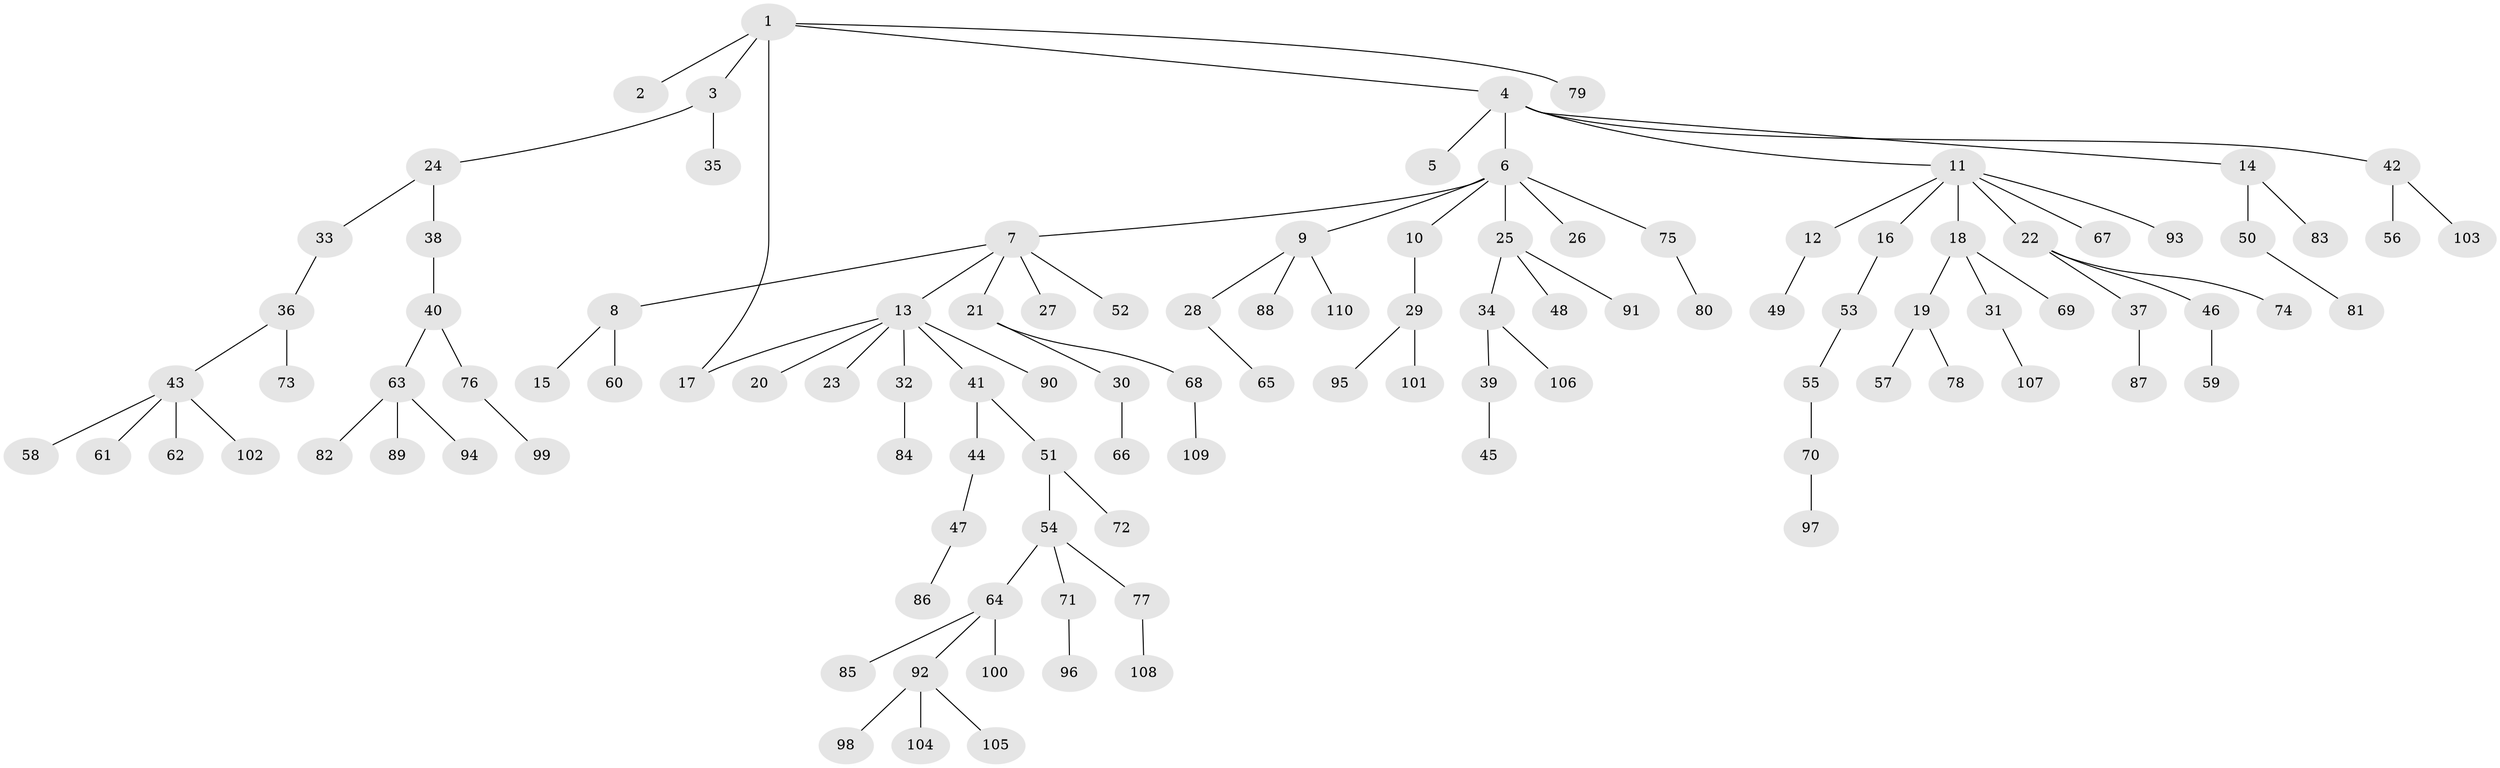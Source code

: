 // Generated by graph-tools (version 1.1) at 2025/00/03/09/25 03:00:58]
// undirected, 110 vertices, 110 edges
graph export_dot {
graph [start="1"]
  node [color=gray90,style=filled];
  1;
  2;
  3;
  4;
  5;
  6;
  7;
  8;
  9;
  10;
  11;
  12;
  13;
  14;
  15;
  16;
  17;
  18;
  19;
  20;
  21;
  22;
  23;
  24;
  25;
  26;
  27;
  28;
  29;
  30;
  31;
  32;
  33;
  34;
  35;
  36;
  37;
  38;
  39;
  40;
  41;
  42;
  43;
  44;
  45;
  46;
  47;
  48;
  49;
  50;
  51;
  52;
  53;
  54;
  55;
  56;
  57;
  58;
  59;
  60;
  61;
  62;
  63;
  64;
  65;
  66;
  67;
  68;
  69;
  70;
  71;
  72;
  73;
  74;
  75;
  76;
  77;
  78;
  79;
  80;
  81;
  82;
  83;
  84;
  85;
  86;
  87;
  88;
  89;
  90;
  91;
  92;
  93;
  94;
  95;
  96;
  97;
  98;
  99;
  100;
  101;
  102;
  103;
  104;
  105;
  106;
  107;
  108;
  109;
  110;
  1 -- 2;
  1 -- 3;
  1 -- 4;
  1 -- 17;
  1 -- 79;
  3 -- 24;
  3 -- 35;
  4 -- 5;
  4 -- 6;
  4 -- 11;
  4 -- 14;
  4 -- 42;
  6 -- 7;
  6 -- 9;
  6 -- 10;
  6 -- 25;
  6 -- 26;
  6 -- 75;
  7 -- 8;
  7 -- 13;
  7 -- 21;
  7 -- 27;
  7 -- 52;
  8 -- 15;
  8 -- 60;
  9 -- 28;
  9 -- 88;
  9 -- 110;
  10 -- 29;
  11 -- 12;
  11 -- 16;
  11 -- 18;
  11 -- 22;
  11 -- 67;
  11 -- 93;
  12 -- 49;
  13 -- 20;
  13 -- 23;
  13 -- 32;
  13 -- 41;
  13 -- 90;
  13 -- 17;
  14 -- 50;
  14 -- 83;
  16 -- 53;
  18 -- 19;
  18 -- 31;
  18 -- 69;
  19 -- 57;
  19 -- 78;
  21 -- 30;
  21 -- 68;
  22 -- 37;
  22 -- 46;
  22 -- 74;
  24 -- 33;
  24 -- 38;
  25 -- 34;
  25 -- 48;
  25 -- 91;
  28 -- 65;
  29 -- 95;
  29 -- 101;
  30 -- 66;
  31 -- 107;
  32 -- 84;
  33 -- 36;
  34 -- 39;
  34 -- 106;
  36 -- 43;
  36 -- 73;
  37 -- 87;
  38 -- 40;
  39 -- 45;
  40 -- 63;
  40 -- 76;
  41 -- 44;
  41 -- 51;
  42 -- 56;
  42 -- 103;
  43 -- 58;
  43 -- 61;
  43 -- 62;
  43 -- 102;
  44 -- 47;
  46 -- 59;
  47 -- 86;
  50 -- 81;
  51 -- 54;
  51 -- 72;
  53 -- 55;
  54 -- 64;
  54 -- 71;
  54 -- 77;
  55 -- 70;
  63 -- 82;
  63 -- 89;
  63 -- 94;
  64 -- 85;
  64 -- 92;
  64 -- 100;
  68 -- 109;
  70 -- 97;
  71 -- 96;
  75 -- 80;
  76 -- 99;
  77 -- 108;
  92 -- 98;
  92 -- 104;
  92 -- 105;
}
